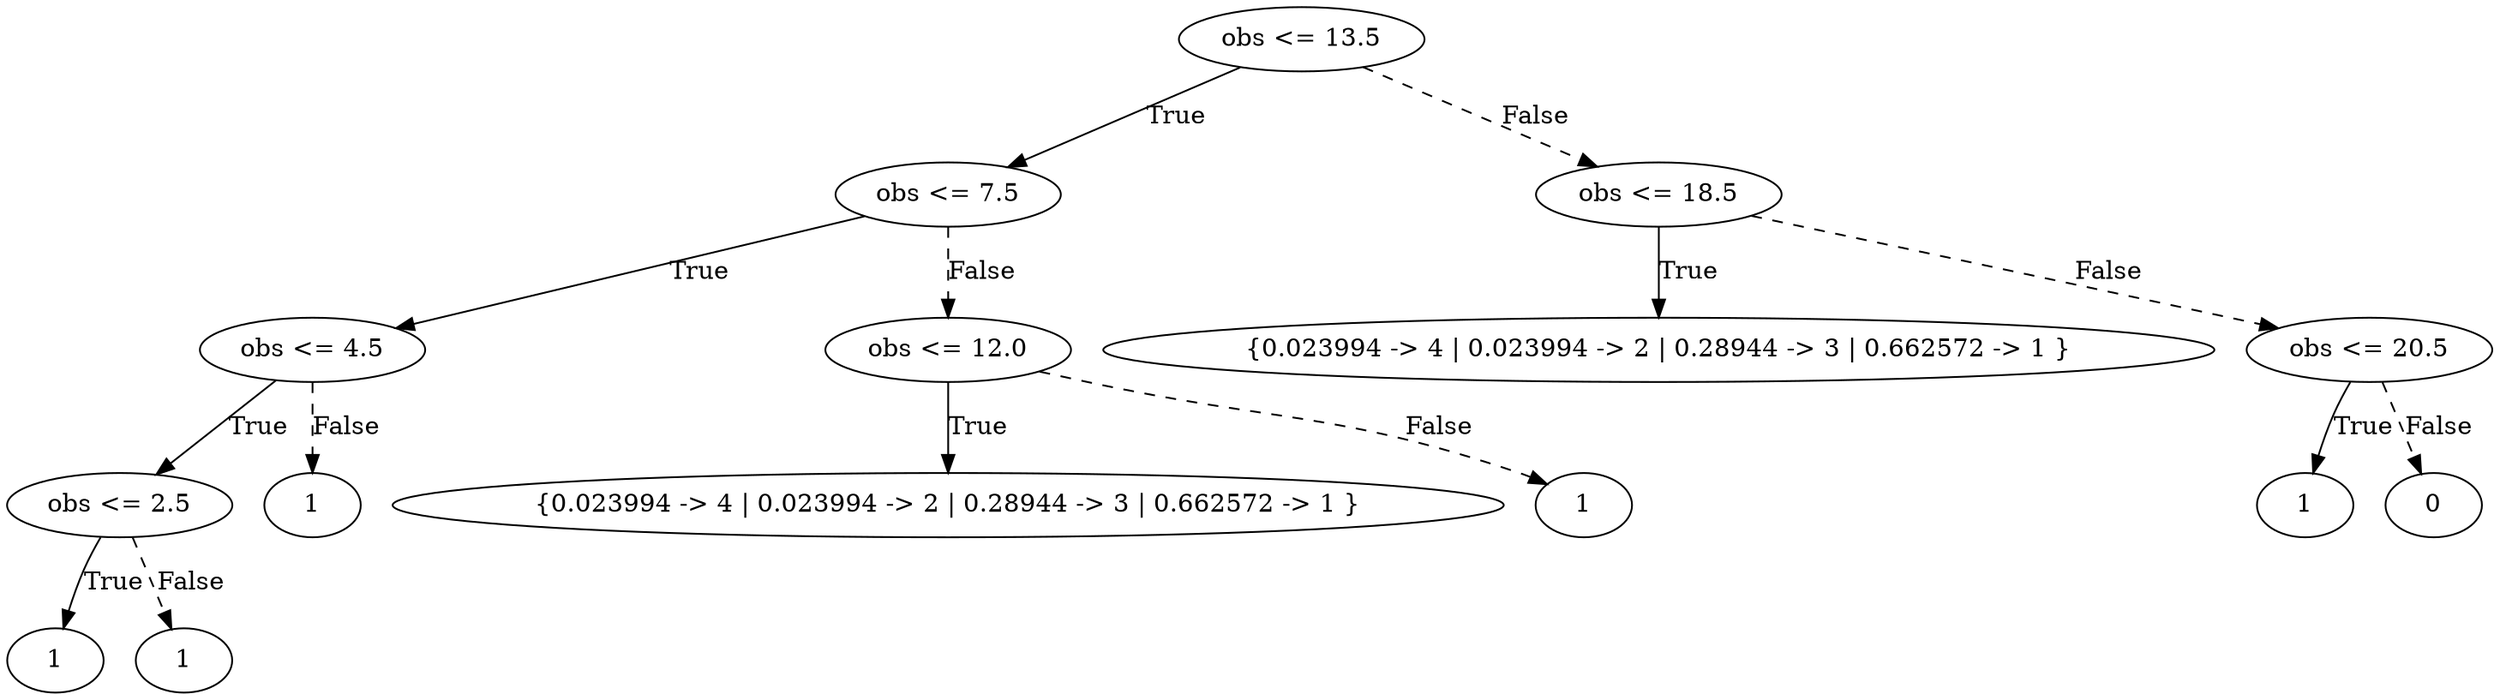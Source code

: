 digraph {
0 [label="obs <= 13.5"];
1 [label="obs <= 7.5"];
2 [label="obs <= 4.5"];
3 [label="obs <= 2.5"];
4 [label="1"];
3 -> 4 [label="True"];
5 [label="1"];
3 -> 5 [style="dashed", label="False"];
2 -> 3 [label="True"];
6 [label="1"];
2 -> 6 [style="dashed", label="False"];
1 -> 2 [label="True"];
7 [label="obs <= 12.0"];
8 [label="{0.023994 -> 4 | 0.023994 -> 2 | 0.28944 -> 3 | 0.662572 -> 1 }"];
7 -> 8 [label="True"];
9 [label="1"];
7 -> 9 [style="dashed", label="False"];
1 -> 7 [style="dashed", label="False"];
0 -> 1 [label="True"];
10 [label="obs <= 18.5"];
11 [label="{0.023994 -> 4 | 0.023994 -> 2 | 0.28944 -> 3 | 0.662572 -> 1 }"];
10 -> 11 [label="True"];
12 [label="obs <= 20.5"];
13 [label="1"];
12 -> 13 [label="True"];
14 [label="0"];
12 -> 14 [style="dashed", label="False"];
10 -> 12 [style="dashed", label="False"];
0 -> 10 [style="dashed", label="False"];

}